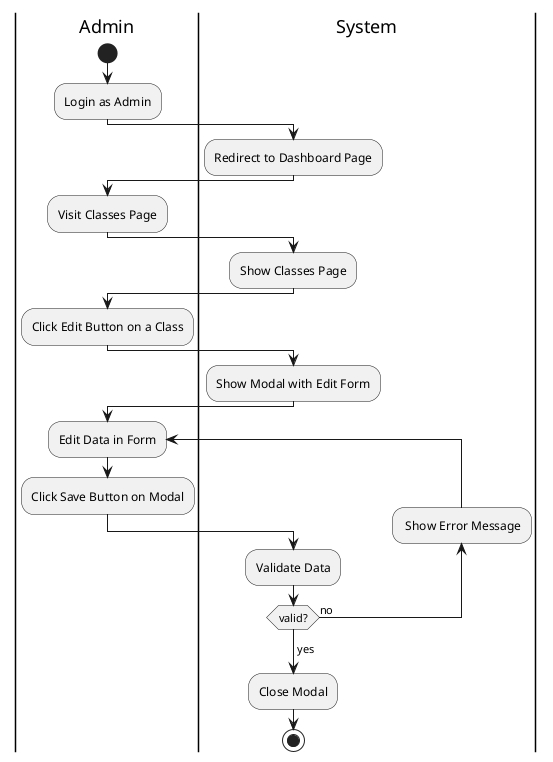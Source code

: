 @startuml Edit Class
|Admin|
start
:Login as Admin;
|System|
:Redirect to Dashboard Page;
|Admin|
:Visit Classes Page;
|System|
:Show Classes Page;
|Admin|
:Click Edit Button on a Class;
|System|
:Show Modal with Edit Form;
|Admin|
repeat :Edit Data in Form;
:Click Save Button on Modal;
|System|
:Validate Data;
backward: Show Error Message;
repeat while(valid?) is (no)
->yes;
|System|
:Close Modal;
stop
@enduml

